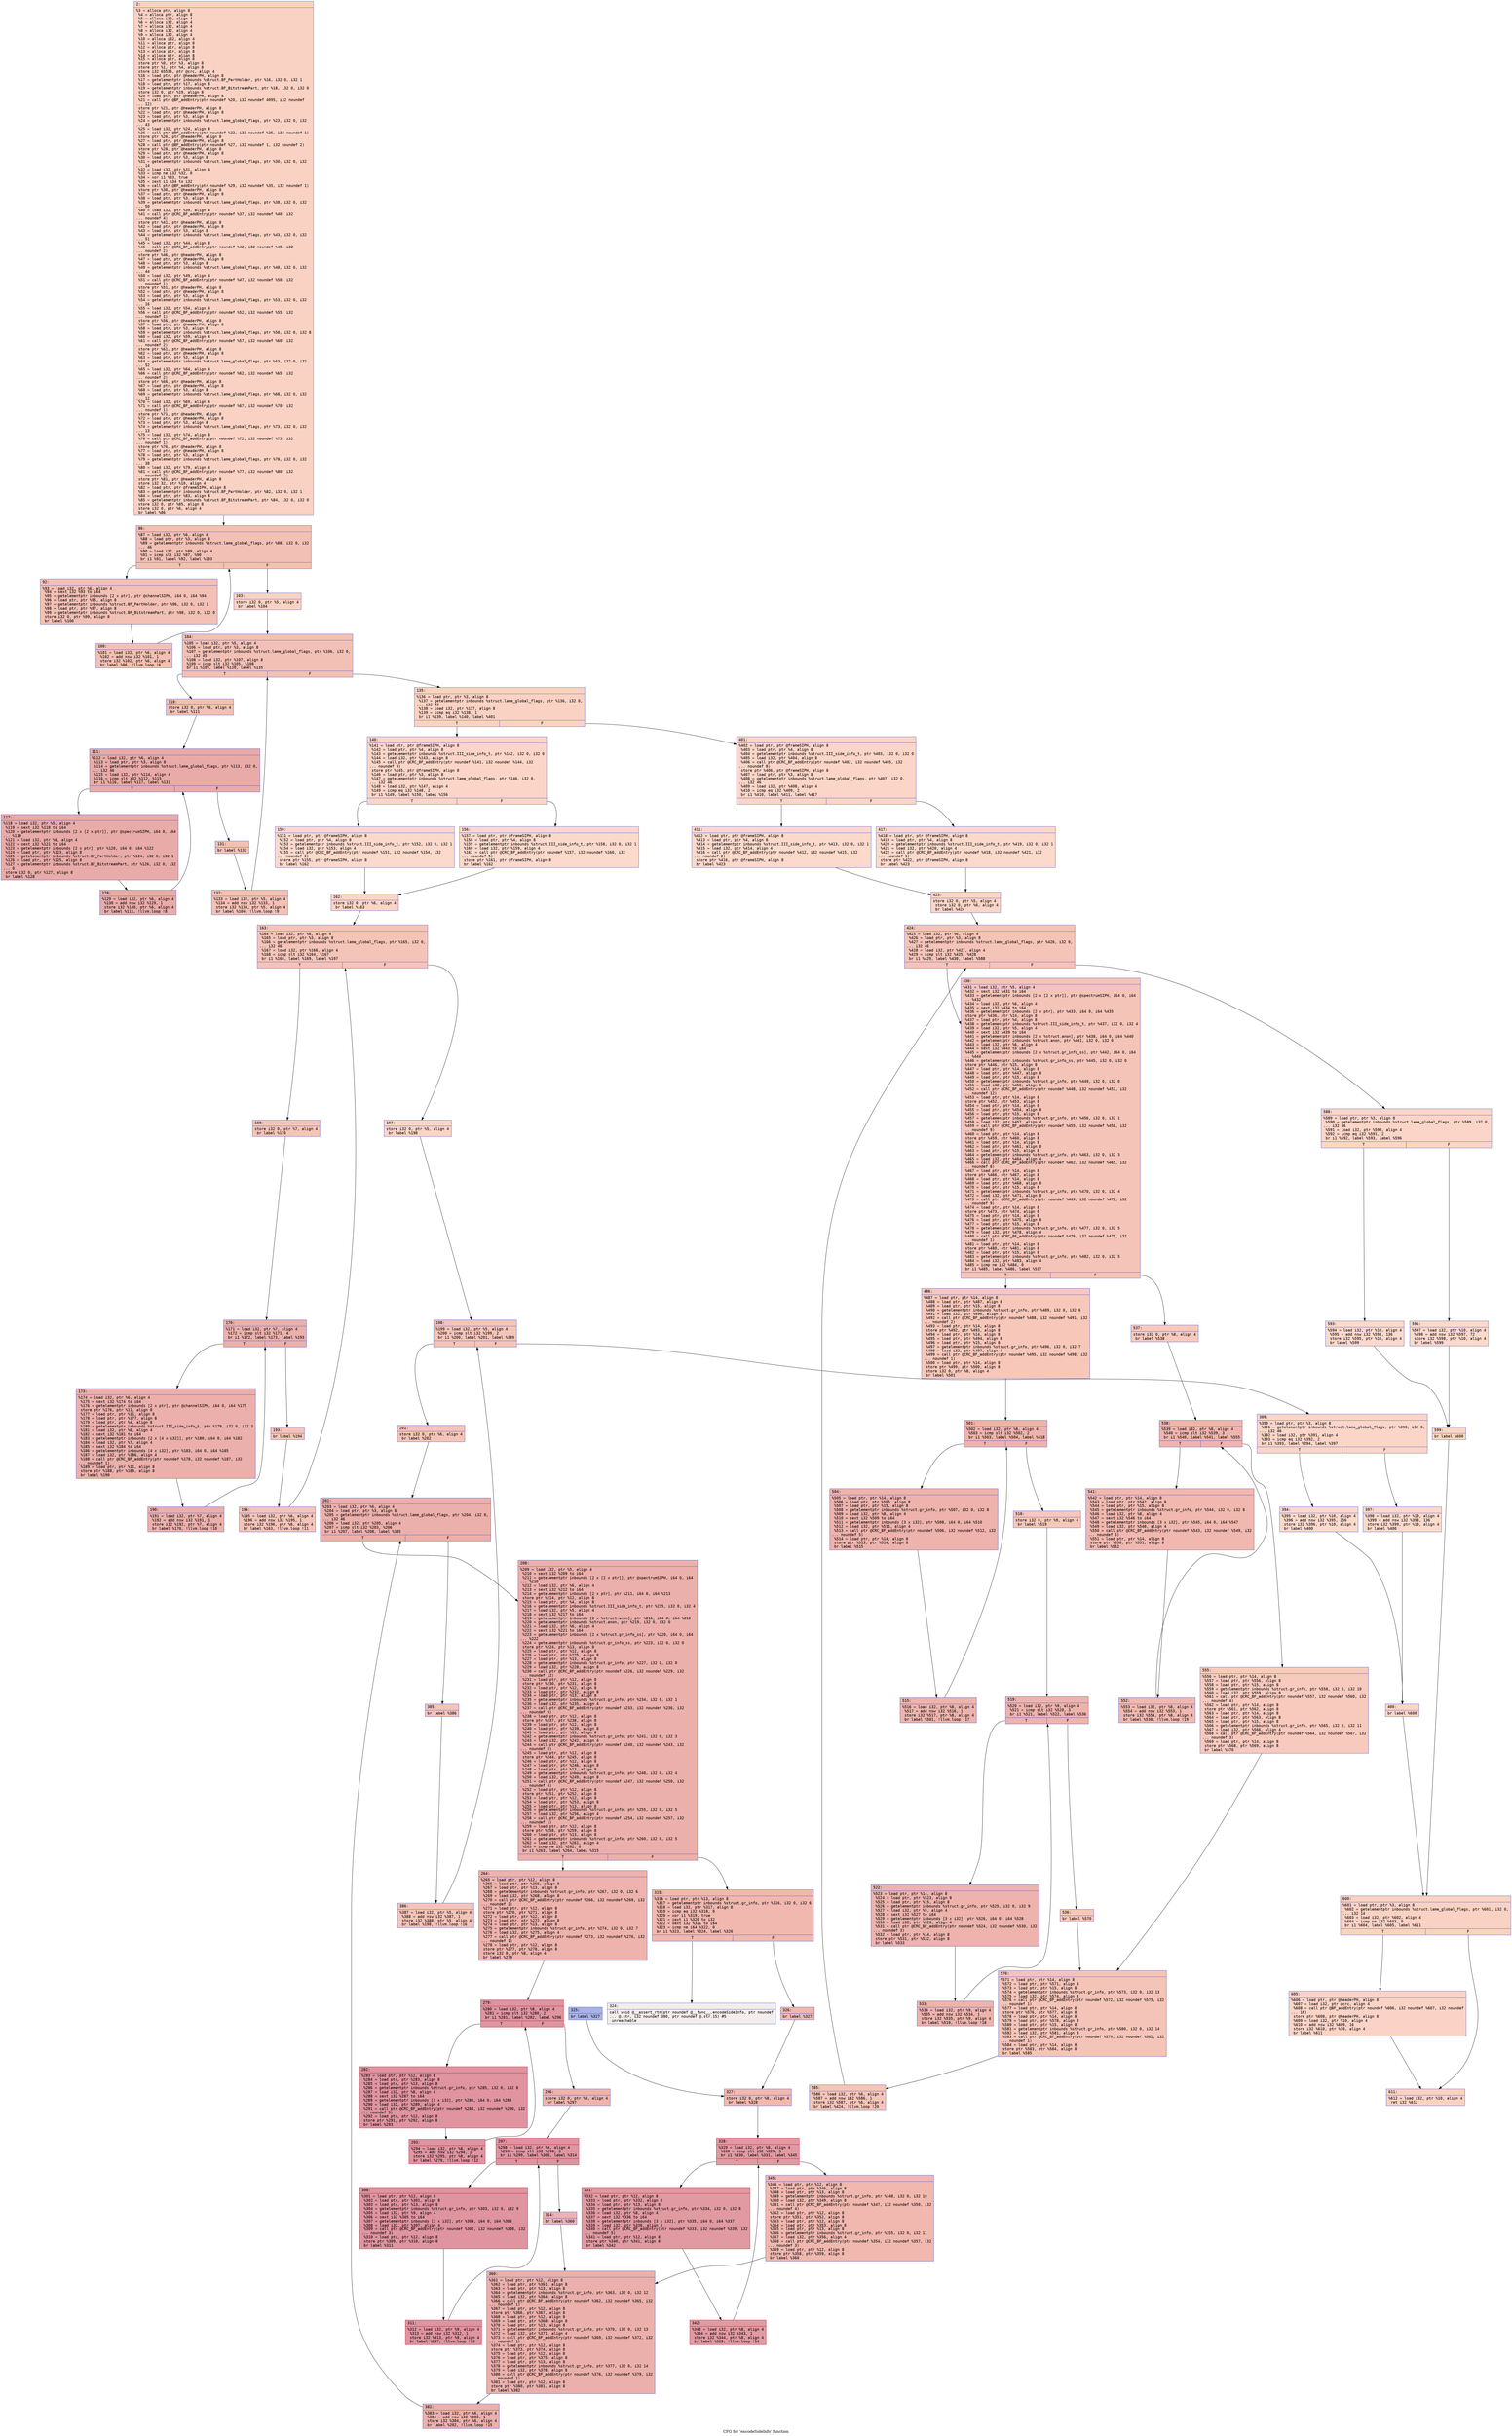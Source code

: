 digraph "CFG for 'encodeSideInfo' function" {
	label="CFG for 'encodeSideInfo' function";

	Node0x60000334ae90 [shape=record,color="#3d50c3ff", style=filled, fillcolor="#f4987a70" fontname="Courier",label="{2:\l|  %3 = alloca ptr, align 8\l  %4 = alloca ptr, align 8\l  %5 = alloca i32, align 4\l  %6 = alloca i32, align 4\l  %7 = alloca i32, align 4\l  %8 = alloca i32, align 4\l  %9 = alloca i32, align 4\l  %10 = alloca i32, align 4\l  %11 = alloca ptr, align 8\l  %12 = alloca ptr, align 8\l  %13 = alloca ptr, align 8\l  %14 = alloca ptr, align 8\l  %15 = alloca ptr, align 8\l  store ptr %0, ptr %3, align 8\l  store ptr %1, ptr %4, align 8\l  store i32 65535, ptr @crc, align 4\l  %16 = load ptr, ptr @headerPH, align 8\l  %17 = getelementptr inbounds %struct.BF_PartHolder, ptr %16, i32 0, i32 1\l  %18 = load ptr, ptr %17, align 8\l  %19 = getelementptr inbounds %struct.BF_BitstreamPart, ptr %18, i32 0, i32 0\l  store i32 0, ptr %19, align 8\l  %20 = load ptr, ptr @headerPH, align 8\l  %21 = call ptr @BF_addEntry(ptr noundef %20, i32 noundef 4095, i32 noundef\l... 12)\l  store ptr %21, ptr @headerPH, align 8\l  %22 = load ptr, ptr @headerPH, align 8\l  %23 = load ptr, ptr %3, align 8\l  %24 = getelementptr inbounds %struct.lame_global_flags, ptr %23, i32 0, i32\l... 43\l  %25 = load i32, ptr %24, align 8\l  %26 = call ptr @BF_addEntry(ptr noundef %22, i32 noundef %25, i32 noundef 1)\l  store ptr %26, ptr @headerPH, align 8\l  %27 = load ptr, ptr @headerPH, align 8\l  %28 = call ptr @BF_addEntry(ptr noundef %27, i32 noundef 1, i32 noundef 2)\l  store ptr %28, ptr @headerPH, align 8\l  %29 = load ptr, ptr @headerPH, align 8\l  %30 = load ptr, ptr %3, align 8\l  %31 = getelementptr inbounds %struct.lame_global_flags, ptr %30, i32 0, i32\l... 14\l  %32 = load i32, ptr %31, align 4\l  %33 = icmp ne i32 %32, 0\l  %34 = xor i1 %33, true\l  %35 = zext i1 %34 to i32\l  %36 = call ptr @BF_addEntry(ptr noundef %29, i32 noundef %35, i32 noundef 1)\l  store ptr %36, ptr @headerPH, align 8\l  %37 = load ptr, ptr @headerPH, align 8\l  %38 = load ptr, ptr %3, align 8\l  %39 = getelementptr inbounds %struct.lame_global_flags, ptr %38, i32 0, i32\l... 50\l  %40 = load i32, ptr %39, align 4\l  %41 = call ptr @CRC_BF_addEntry(ptr noundef %37, i32 noundef %40, i32\l... noundef 4)\l  store ptr %41, ptr @headerPH, align 8\l  %42 = load ptr, ptr @headerPH, align 8\l  %43 = load ptr, ptr %3, align 8\l  %44 = getelementptr inbounds %struct.lame_global_flags, ptr %43, i32 0, i32\l... 51\l  %45 = load i32, ptr %44, align 8\l  %46 = call ptr @CRC_BF_addEntry(ptr noundef %42, i32 noundef %45, i32\l... noundef 2)\l  store ptr %46, ptr @headerPH, align 8\l  %47 = load ptr, ptr @headerPH, align 8\l  %48 = load ptr, ptr %3, align 8\l  %49 = getelementptr inbounds %struct.lame_global_flags, ptr %48, i32 0, i32\l... 44\l  %50 = load i32, ptr %49, align 4\l  %51 = call ptr @CRC_BF_addEntry(ptr noundef %47, i32 noundef %50, i32\l... noundef 1)\l  store ptr %51, ptr @headerPH, align 8\l  %52 = load ptr, ptr @headerPH, align 8\l  %53 = load ptr, ptr %3, align 8\l  %54 = getelementptr inbounds %struct.lame_global_flags, ptr %53, i32 0, i32\l... 16\l  %55 = load i32, ptr %54, align 4\l  %56 = call ptr @CRC_BF_addEntry(ptr noundef %52, i32 noundef %55, i32\l... noundef 1)\l  store ptr %56, ptr @headerPH, align 8\l  %57 = load ptr, ptr @headerPH, align 8\l  %58 = load ptr, ptr %3, align 8\l  %59 = getelementptr inbounds %struct.lame_global_flags, ptr %58, i32 0, i32 8\l  %60 = load i32, ptr %59, align 4\l  %61 = call ptr @CRC_BF_addEntry(ptr noundef %57, i32 noundef %60, i32\l... noundef 2)\l  store ptr %61, ptr @headerPH, align 8\l  %62 = load ptr, ptr @headerPH, align 8\l  %63 = load ptr, ptr %3, align 8\l  %64 = getelementptr inbounds %struct.lame_global_flags, ptr %63, i32 0, i32\l... 52\l  %65 = load i32, ptr %64, align 4\l  %66 = call ptr @CRC_BF_addEntry(ptr noundef %62, i32 noundef %65, i32\l... noundef 2)\l  store ptr %66, ptr @headerPH, align 8\l  %67 = load ptr, ptr @headerPH, align 8\l  %68 = load ptr, ptr %3, align 8\l  %69 = getelementptr inbounds %struct.lame_global_flags, ptr %68, i32 0, i32\l... 12\l  %70 = load i32, ptr %69, align 4\l  %71 = call ptr @CRC_BF_addEntry(ptr noundef %67, i32 noundef %70, i32\l... noundef 1)\l  store ptr %71, ptr @headerPH, align 8\l  %72 = load ptr, ptr @headerPH, align 8\l  %73 = load ptr, ptr %3, align 8\l  %74 = getelementptr inbounds %struct.lame_global_flags, ptr %73, i32 0, i32\l... 13\l  %75 = load i32, ptr %74, align 8\l  %76 = call ptr @CRC_BF_addEntry(ptr noundef %72, i32 noundef %75, i32\l... noundef 1)\l  store ptr %76, ptr @headerPH, align 8\l  %77 = load ptr, ptr @headerPH, align 8\l  %78 = load ptr, ptr %3, align 8\l  %79 = getelementptr inbounds %struct.lame_global_flags, ptr %78, i32 0, i32\l... 38\l  %80 = load i32, ptr %79, align 4\l  %81 = call ptr @CRC_BF_addEntry(ptr noundef %77, i32 noundef %80, i32\l... noundef 2)\l  store ptr %81, ptr @headerPH, align 8\l  store i32 32, ptr %10, align 4\l  %82 = load ptr, ptr @frameSIPH, align 8\l  %83 = getelementptr inbounds %struct.BF_PartHolder, ptr %82, i32 0, i32 1\l  %84 = load ptr, ptr %83, align 8\l  %85 = getelementptr inbounds %struct.BF_BitstreamPart, ptr %84, i32 0, i32 0\l  store i32 0, ptr %85, align 8\l  store i32 0, ptr %6, align 4\l  br label %86\l}"];
	Node0x60000334ae90 -> Node0x60000334aee0[tooltip="2 -> 86\nProbability 100.00%" ];
	Node0x60000334aee0 [shape=record,color="#3d50c3ff", style=filled, fillcolor="#e5705870" fontname="Courier",label="{86:\l|  %87 = load i32, ptr %6, align 4\l  %88 = load ptr, ptr %3, align 8\l  %89 = getelementptr inbounds %struct.lame_global_flags, ptr %88, i32 0, i32\l... 46\l  %90 = load i32, ptr %89, align 4\l  %91 = icmp slt i32 %87, %90\l  br i1 %91, label %92, label %103\l|{<s0>T|<s1>F}}"];
	Node0x60000334aee0:s0 -> Node0x60000334af30[tooltip="86 -> 92\nProbability 96.88%" ];
	Node0x60000334aee0:s1 -> Node0x60000334afd0[tooltip="86 -> 103\nProbability 3.12%" ];
	Node0x60000334af30 [shape=record,color="#3d50c3ff", style=filled, fillcolor="#e5705870" fontname="Courier",label="{92:\l|  %93 = load i32, ptr %6, align 4\l  %94 = sext i32 %93 to i64\l  %95 = getelementptr inbounds [2 x ptr], ptr @channelSIPH, i64 0, i64 %94\l  %96 = load ptr, ptr %95, align 8\l  %97 = getelementptr inbounds %struct.BF_PartHolder, ptr %96, i32 0, i32 1\l  %98 = load ptr, ptr %97, align 8\l  %99 = getelementptr inbounds %struct.BF_BitstreamPart, ptr %98, i32 0, i32 0\l  store i32 0, ptr %99, align 8\l  br label %100\l}"];
	Node0x60000334af30 -> Node0x60000334af80[tooltip="92 -> 100\nProbability 100.00%" ];
	Node0x60000334af80 [shape=record,color="#3d50c3ff", style=filled, fillcolor="#e5705870" fontname="Courier",label="{100:\l|  %101 = load i32, ptr %6, align 4\l  %102 = add nsw i32 %101, 1\l  store i32 %102, ptr %6, align 4\l  br label %86, !llvm.loop !6\l}"];
	Node0x60000334af80 -> Node0x60000334aee0[tooltip="100 -> 86\nProbability 100.00%" ];
	Node0x60000334afd0 [shape=record,color="#3d50c3ff", style=filled, fillcolor="#f4987a70" fontname="Courier",label="{103:\l|  store i32 0, ptr %5, align 4\l  br label %104\l}"];
	Node0x60000334afd0 -> Node0x60000334b020[tooltip="103 -> 104\nProbability 100.00%" ];
	Node0x60000334b020 [shape=record,color="#3d50c3ff", style=filled, fillcolor="#e5705870" fontname="Courier",label="{104:\l|  %105 = load i32, ptr %5, align 4\l  %106 = load ptr, ptr %3, align 8\l  %107 = getelementptr inbounds %struct.lame_global_flags, ptr %106, i32 0,\l... i32 45\l  %108 = load i32, ptr %107, align 8\l  %109 = icmp slt i32 %105, %108\l  br i1 %109, label %110, label %135\l|{<s0>T|<s1>F}}"];
	Node0x60000334b020:s0 -> Node0x60000334b070[tooltip="104 -> 110\nProbability 96.88%" ];
	Node0x60000334b020:s1 -> Node0x60000334b250[tooltip="104 -> 135\nProbability 3.12%" ];
	Node0x60000334b070 [shape=record,color="#3d50c3ff", style=filled, fillcolor="#e5705870" fontname="Courier",label="{110:\l|  store i32 0, ptr %6, align 4\l  br label %111\l}"];
	Node0x60000334b070 -> Node0x60000334b0c0[tooltip="110 -> 111\nProbability 100.00%" ];
	Node0x60000334b0c0 [shape=record,color="#3d50c3ff", style=filled, fillcolor="#cc403a70" fontname="Courier",label="{111:\l|  %112 = load i32, ptr %6, align 4\l  %113 = load ptr, ptr %3, align 8\l  %114 = getelementptr inbounds %struct.lame_global_flags, ptr %113, i32 0,\l... i32 46\l  %115 = load i32, ptr %114, align 4\l  %116 = icmp slt i32 %112, %115\l  br i1 %116, label %117, label %131\l|{<s0>T|<s1>F}}"];
	Node0x60000334b0c0:s0 -> Node0x60000334b110[tooltip="111 -> 117\nProbability 96.88%" ];
	Node0x60000334b0c0:s1 -> Node0x60000334b1b0[tooltip="111 -> 131\nProbability 3.12%" ];
	Node0x60000334b110 [shape=record,color="#3d50c3ff", style=filled, fillcolor="#cc403a70" fontname="Courier",label="{117:\l|  %118 = load i32, ptr %5, align 4\l  %119 = sext i32 %118 to i64\l  %120 = getelementptr inbounds [2 x [2 x ptr]], ptr @spectrumSIPH, i64 0, i64\l... %119\l  %121 = load i32, ptr %6, align 4\l  %122 = sext i32 %121 to i64\l  %123 = getelementptr inbounds [2 x ptr], ptr %120, i64 0, i64 %122\l  %124 = load ptr, ptr %123, align 8\l  %125 = getelementptr inbounds %struct.BF_PartHolder, ptr %124, i32 0, i32 1\l  %126 = load ptr, ptr %125, align 8\l  %127 = getelementptr inbounds %struct.BF_BitstreamPart, ptr %126, i32 0, i32\l... 0\l  store i32 0, ptr %127, align 8\l  br label %128\l}"];
	Node0x60000334b110 -> Node0x60000334b160[tooltip="117 -> 128\nProbability 100.00%" ];
	Node0x60000334b160 [shape=record,color="#3d50c3ff", style=filled, fillcolor="#cc403a70" fontname="Courier",label="{128:\l|  %129 = load i32, ptr %6, align 4\l  %130 = add nsw i32 %129, 1\l  store i32 %130, ptr %6, align 4\l  br label %111, !llvm.loop !8\l}"];
	Node0x60000334b160 -> Node0x60000334b0c0[tooltip="128 -> 111\nProbability 100.00%" ];
	Node0x60000334b1b0 [shape=record,color="#3d50c3ff", style=filled, fillcolor="#e5705870" fontname="Courier",label="{131:\l|  br label %132\l}"];
	Node0x60000334b1b0 -> Node0x60000334b200[tooltip="131 -> 132\nProbability 100.00%" ];
	Node0x60000334b200 [shape=record,color="#3d50c3ff", style=filled, fillcolor="#e5705870" fontname="Courier",label="{132:\l|  %133 = load i32, ptr %5, align 4\l  %134 = add nsw i32 %133, 1\l  store i32 %134, ptr %5, align 4\l  br label %104, !llvm.loop !9\l}"];
	Node0x60000334b200 -> Node0x60000334b020[tooltip="132 -> 104\nProbability 100.00%" ];
	Node0x60000334b250 [shape=record,color="#3d50c3ff", style=filled, fillcolor="#f4987a70" fontname="Courier",label="{135:\l|  %136 = load ptr, ptr %3, align 8\l  %137 = getelementptr inbounds %struct.lame_global_flags, ptr %136, i32 0,\l... i32 43\l  %138 = load i32, ptr %137, align 8\l  %139 = icmp eq i32 %138, 1\l  br i1 %139, label %140, label %401\l|{<s0>T|<s1>F}}"];
	Node0x60000334b250:s0 -> Node0x60000334b2a0[tooltip="135 -> 140\nProbability 50.00%" ];
	Node0x60000334b250:s1 -> Node0x60000334c000[tooltip="135 -> 401\nProbability 50.00%" ];
	Node0x60000334b2a0 [shape=record,color="#3d50c3ff", style=filled, fillcolor="#f5a08170" fontname="Courier",label="{140:\l|  %141 = load ptr, ptr @frameSIPH, align 8\l  %142 = load ptr, ptr %4, align 8\l  %143 = getelementptr inbounds %struct.III_side_info_t, ptr %142, i32 0, i32 0\l  %144 = load i32, ptr %143, align 8\l  %145 = call ptr @CRC_BF_addEntry(ptr noundef %141, i32 noundef %144, i32\l... noundef 9)\l  store ptr %145, ptr @frameSIPH, align 8\l  %146 = load ptr, ptr %3, align 8\l  %147 = getelementptr inbounds %struct.lame_global_flags, ptr %146, i32 0,\l... i32 46\l  %148 = load i32, ptr %147, align 4\l  %149 = icmp eq i32 %148, 2\l  br i1 %149, label %150, label %156\l|{<s0>T|<s1>F}}"];
	Node0x60000334b2a0:s0 -> Node0x60000334b2f0[tooltip="140 -> 150\nProbability 50.00%" ];
	Node0x60000334b2a0:s1 -> Node0x60000334b340[tooltip="140 -> 156\nProbability 50.00%" ];
	Node0x60000334b2f0 [shape=record,color="#3d50c3ff", style=filled, fillcolor="#f7a88970" fontname="Courier",label="{150:\l|  %151 = load ptr, ptr @frameSIPH, align 8\l  %152 = load ptr, ptr %4, align 8\l  %153 = getelementptr inbounds %struct.III_side_info_t, ptr %152, i32 0, i32 1\l  %154 = load i32, ptr %153, align 4\l  %155 = call ptr @CRC_BF_addEntry(ptr noundef %151, i32 noundef %154, i32\l... noundef 3)\l  store ptr %155, ptr @frameSIPH, align 8\l  br label %162\l}"];
	Node0x60000334b2f0 -> Node0x60000334b390[tooltip="150 -> 162\nProbability 100.00%" ];
	Node0x60000334b340 [shape=record,color="#3d50c3ff", style=filled, fillcolor="#f7a88970" fontname="Courier",label="{156:\l|  %157 = load ptr, ptr @frameSIPH, align 8\l  %158 = load ptr, ptr %4, align 8\l  %159 = getelementptr inbounds %struct.III_side_info_t, ptr %158, i32 0, i32 1\l  %160 = load i32, ptr %159, align 4\l  %161 = call ptr @CRC_BF_addEntry(ptr noundef %157, i32 noundef %160, i32\l... noundef 5)\l  store ptr %161, ptr @frameSIPH, align 8\l  br label %162\l}"];
	Node0x60000334b340 -> Node0x60000334b390[tooltip="156 -> 162\nProbability 100.00%" ];
	Node0x60000334b390 [shape=record,color="#3d50c3ff", style=filled, fillcolor="#f5a08170" fontname="Courier",label="{162:\l|  store i32 0, ptr %6, align 4\l  br label %163\l}"];
	Node0x60000334b390 -> Node0x60000334b3e0[tooltip="162 -> 163\nProbability 100.00%" ];
	Node0x60000334b3e0 [shape=record,color="#3d50c3ff", style=filled, fillcolor="#e97a5f70" fontname="Courier",label="{163:\l|  %164 = load i32, ptr %6, align 4\l  %165 = load ptr, ptr %3, align 8\l  %166 = getelementptr inbounds %struct.lame_global_flags, ptr %165, i32 0,\l... i32 46\l  %167 = load i32, ptr %166, align 4\l  %168 = icmp slt i32 %164, %167\l  br i1 %168, label %169, label %197\l|{<s0>T|<s1>F}}"];
	Node0x60000334b3e0:s0 -> Node0x60000334b430[tooltip="163 -> 169\nProbability 96.88%" ];
	Node0x60000334b3e0:s1 -> Node0x60000334b610[tooltip="163 -> 197\nProbability 3.12%" ];
	Node0x60000334b430 [shape=record,color="#3d50c3ff", style=filled, fillcolor="#e97a5f70" fontname="Courier",label="{169:\l|  store i32 0, ptr %7, align 4\l  br label %170\l}"];
	Node0x60000334b430 -> Node0x60000334b480[tooltip="169 -> 170\nProbability 100.00%" ];
	Node0x60000334b480 [shape=record,color="#3d50c3ff", style=filled, fillcolor="#d24b4070" fontname="Courier",label="{170:\l|  %171 = load i32, ptr %7, align 4\l  %172 = icmp slt i32 %171, 4\l  br i1 %172, label %173, label %193\l|{<s0>T|<s1>F}}"];
	Node0x60000334b480:s0 -> Node0x60000334b4d0[tooltip="170 -> 173\nProbability 96.88%" ];
	Node0x60000334b480:s1 -> Node0x60000334b570[tooltip="170 -> 193\nProbability 3.12%" ];
	Node0x60000334b4d0 [shape=record,color="#3d50c3ff", style=filled, fillcolor="#d24b4070" fontname="Courier",label="{173:\l|  %174 = load i32, ptr %6, align 4\l  %175 = sext i32 %174 to i64\l  %176 = getelementptr inbounds [2 x ptr], ptr @channelSIPH, i64 0, i64 %175\l  store ptr %176, ptr %11, align 8\l  %177 = load ptr, ptr %11, align 8\l  %178 = load ptr, ptr %177, align 8\l  %179 = load ptr, ptr %4, align 8\l  %180 = getelementptr inbounds %struct.III_side_info_t, ptr %179, i32 0, i32 3\l  %181 = load i32, ptr %6, align 4\l  %182 = sext i32 %181 to i64\l  %183 = getelementptr inbounds [2 x [4 x i32]], ptr %180, i64 0, i64 %182\l  %184 = load i32, ptr %7, align 4\l  %185 = sext i32 %184 to i64\l  %186 = getelementptr inbounds [4 x i32], ptr %183, i64 0, i64 %185\l  %187 = load i32, ptr %186, align 4\l  %188 = call ptr @CRC_BF_addEntry(ptr noundef %178, i32 noundef %187, i32\l... noundef 1)\l  %189 = load ptr, ptr %11, align 8\l  store ptr %188, ptr %189, align 8\l  br label %190\l}"];
	Node0x60000334b4d0 -> Node0x60000334b520[tooltip="173 -> 190\nProbability 100.00%" ];
	Node0x60000334b520 [shape=record,color="#3d50c3ff", style=filled, fillcolor="#d24b4070" fontname="Courier",label="{190:\l|  %191 = load i32, ptr %7, align 4\l  %192 = add nsw i32 %191, 1\l  store i32 %192, ptr %7, align 4\l  br label %170, !llvm.loop !10\l}"];
	Node0x60000334b520 -> Node0x60000334b480[tooltip="190 -> 170\nProbability 100.00%" ];
	Node0x60000334b570 [shape=record,color="#3d50c3ff", style=filled, fillcolor="#e97a5f70" fontname="Courier",label="{193:\l|  br label %194\l}"];
	Node0x60000334b570 -> Node0x60000334b5c0[tooltip="193 -> 194\nProbability 100.00%" ];
	Node0x60000334b5c0 [shape=record,color="#3d50c3ff", style=filled, fillcolor="#e97a5f70" fontname="Courier",label="{194:\l|  %195 = load i32, ptr %6, align 4\l  %196 = add nsw i32 %195, 1\l  store i32 %196, ptr %6, align 4\l  br label %163, !llvm.loop !11\l}"];
	Node0x60000334b5c0 -> Node0x60000334b3e0[tooltip="194 -> 163\nProbability 100.00%" ];
	Node0x60000334b610 [shape=record,color="#3d50c3ff", style=filled, fillcolor="#f5a08170" fontname="Courier",label="{197:\l|  store i32 0, ptr %5, align 4\l  br label %198\l}"];
	Node0x60000334b610 -> Node0x60000334b660[tooltip="197 -> 198\nProbability 100.00%" ];
	Node0x60000334b660 [shape=record,color="#3d50c3ff", style=filled, fillcolor="#e97a5f70" fontname="Courier",label="{198:\l|  %199 = load i32, ptr %5, align 4\l  %200 = icmp slt i32 %199, 2\l  br i1 %200, label %201, label %389\l|{<s0>T|<s1>F}}"];
	Node0x60000334b660:s0 -> Node0x60000334b6b0[tooltip="198 -> 201\nProbability 96.88%" ];
	Node0x60000334b660:s1 -> Node0x60000334be80[tooltip="198 -> 389\nProbability 3.12%" ];
	Node0x60000334b6b0 [shape=record,color="#3d50c3ff", style=filled, fillcolor="#e97a5f70" fontname="Courier",label="{201:\l|  store i32 0, ptr %6, align 4\l  br label %202\l}"];
	Node0x60000334b6b0 -> Node0x60000334b700[tooltip="201 -> 202\nProbability 100.00%" ];
	Node0x60000334b700 [shape=record,color="#3d50c3ff", style=filled, fillcolor="#d24b4070" fontname="Courier",label="{202:\l|  %203 = load i32, ptr %6, align 4\l  %204 = load ptr, ptr %3, align 8\l  %205 = getelementptr inbounds %struct.lame_global_flags, ptr %204, i32 0,\l... i32 46\l  %206 = load i32, ptr %205, align 4\l  %207 = icmp slt i32 %203, %206\l  br i1 %207, label %208, label %385\l|{<s0>T|<s1>F}}"];
	Node0x60000334b700:s0 -> Node0x60000334b750[tooltip="202 -> 208\nProbability 96.88%" ];
	Node0x60000334b700:s1 -> Node0x60000334bde0[tooltip="202 -> 385\nProbability 3.12%" ];
	Node0x60000334b750 [shape=record,color="#3d50c3ff", style=filled, fillcolor="#d24b4070" fontname="Courier",label="{208:\l|  %209 = load i32, ptr %5, align 4\l  %210 = sext i32 %209 to i64\l  %211 = getelementptr inbounds [2 x [2 x ptr]], ptr @spectrumSIPH, i64 0, i64\l... %210\l  %212 = load i32, ptr %6, align 4\l  %213 = sext i32 %212 to i64\l  %214 = getelementptr inbounds [2 x ptr], ptr %211, i64 0, i64 %213\l  store ptr %214, ptr %12, align 8\l  %215 = load ptr, ptr %4, align 8\l  %216 = getelementptr inbounds %struct.III_side_info_t, ptr %215, i32 0, i32 4\l  %217 = load i32, ptr %5, align 4\l  %218 = sext i32 %217 to i64\l  %219 = getelementptr inbounds [2 x %struct.anon], ptr %216, i64 0, i64 %218\l  %220 = getelementptr inbounds %struct.anon, ptr %219, i32 0, i32 0\l  %221 = load i32, ptr %6, align 4\l  %222 = sext i32 %221 to i64\l  %223 = getelementptr inbounds [2 x %struct.gr_info_ss], ptr %220, i64 0, i64\l... %222\l  %224 = getelementptr inbounds %struct.gr_info_ss, ptr %223, i32 0, i32 0\l  store ptr %224, ptr %13, align 8\l  %225 = load ptr, ptr %12, align 8\l  %226 = load ptr, ptr %225, align 8\l  %227 = load ptr, ptr %13, align 8\l  %228 = getelementptr inbounds %struct.gr_info, ptr %227, i32 0, i32 0\l  %229 = load i32, ptr %228, align 8\l  %230 = call ptr @CRC_BF_addEntry(ptr noundef %226, i32 noundef %229, i32\l... noundef 12)\l  %231 = load ptr, ptr %12, align 8\l  store ptr %230, ptr %231, align 8\l  %232 = load ptr, ptr %12, align 8\l  %233 = load ptr, ptr %232, align 8\l  %234 = load ptr, ptr %13, align 8\l  %235 = getelementptr inbounds %struct.gr_info, ptr %234, i32 0, i32 1\l  %236 = load i32, ptr %235, align 4\l  %237 = call ptr @CRC_BF_addEntry(ptr noundef %233, i32 noundef %236, i32\l... noundef 9)\l  %238 = load ptr, ptr %12, align 8\l  store ptr %237, ptr %238, align 8\l  %239 = load ptr, ptr %12, align 8\l  %240 = load ptr, ptr %239, align 8\l  %241 = load ptr, ptr %13, align 8\l  %242 = getelementptr inbounds %struct.gr_info, ptr %241, i32 0, i32 3\l  %243 = load i32, ptr %242, align 4\l  %244 = call ptr @CRC_BF_addEntry(ptr noundef %240, i32 noundef %243, i32\l... noundef 8)\l  %245 = load ptr, ptr %12, align 8\l  store ptr %244, ptr %245, align 8\l  %246 = load ptr, ptr %12, align 8\l  %247 = load ptr, ptr %246, align 8\l  %248 = load ptr, ptr %13, align 8\l  %249 = getelementptr inbounds %struct.gr_info, ptr %248, i32 0, i32 4\l  %250 = load i32, ptr %249, align 8\l  %251 = call ptr @CRC_BF_addEntry(ptr noundef %247, i32 noundef %250, i32\l... noundef 4)\l  %252 = load ptr, ptr %12, align 8\l  store ptr %251, ptr %252, align 8\l  %253 = load ptr, ptr %12, align 8\l  %254 = load ptr, ptr %253, align 8\l  %255 = load ptr, ptr %13, align 8\l  %256 = getelementptr inbounds %struct.gr_info, ptr %255, i32 0, i32 5\l  %257 = load i32, ptr %256, align 4\l  %258 = call ptr @CRC_BF_addEntry(ptr noundef %254, i32 noundef %257, i32\l... noundef 1)\l  %259 = load ptr, ptr %12, align 8\l  store ptr %258, ptr %259, align 8\l  %260 = load ptr, ptr %13, align 8\l  %261 = getelementptr inbounds %struct.gr_info, ptr %260, i32 0, i32 5\l  %262 = load i32, ptr %261, align 4\l  %263 = icmp ne i32 %262, 0\l  br i1 %263, label %264, label %315\l|{<s0>T|<s1>F}}"];
	Node0x60000334b750:s0 -> Node0x60000334b7a0[tooltip="208 -> 264\nProbability 62.50%" ];
	Node0x60000334b750:s1 -> Node0x60000334ba70[tooltip="208 -> 315\nProbability 37.50%" ];
	Node0x60000334b7a0 [shape=record,color="#3d50c3ff", style=filled, fillcolor="#d6524470" fontname="Courier",label="{264:\l|  %265 = load ptr, ptr %12, align 8\l  %266 = load ptr, ptr %265, align 8\l  %267 = load ptr, ptr %13, align 8\l  %268 = getelementptr inbounds %struct.gr_info, ptr %267, i32 0, i32 6\l  %269 = load i32, ptr %268, align 8\l  %270 = call ptr @CRC_BF_addEntry(ptr noundef %266, i32 noundef %269, i32\l... noundef 2)\l  %271 = load ptr, ptr %12, align 8\l  store ptr %270, ptr %271, align 8\l  %272 = load ptr, ptr %12, align 8\l  %273 = load ptr, ptr %272, align 8\l  %274 = load ptr, ptr %13, align 8\l  %275 = getelementptr inbounds %struct.gr_info, ptr %274, i32 0, i32 7\l  %276 = load i32, ptr %275, align 4\l  %277 = call ptr @CRC_BF_addEntry(ptr noundef %273, i32 noundef %276, i32\l... noundef 1)\l  %278 = load ptr, ptr %12, align 8\l  store ptr %277, ptr %278, align 8\l  store i32 0, ptr %8, align 4\l  br label %279\l}"];
	Node0x60000334b7a0 -> Node0x60000334b7f0[tooltip="264 -> 279\nProbability 100.00%" ];
	Node0x60000334b7f0 [shape=record,color="#b70d28ff", style=filled, fillcolor="#b70d2870" fontname="Courier",label="{279:\l|  %280 = load i32, ptr %8, align 4\l  %281 = icmp slt i32 %280, 2\l  br i1 %281, label %282, label %296\l|{<s0>T|<s1>F}}"];
	Node0x60000334b7f0:s0 -> Node0x60000334b840[tooltip="279 -> 282\nProbability 96.88%" ];
	Node0x60000334b7f0:s1 -> Node0x60000334b8e0[tooltip="279 -> 296\nProbability 3.12%" ];
	Node0x60000334b840 [shape=record,color="#b70d28ff", style=filled, fillcolor="#b70d2870" fontname="Courier",label="{282:\l|  %283 = load ptr, ptr %12, align 8\l  %284 = load ptr, ptr %283, align 8\l  %285 = load ptr, ptr %13, align 8\l  %286 = getelementptr inbounds %struct.gr_info, ptr %285, i32 0, i32 8\l  %287 = load i32, ptr %8, align 4\l  %288 = sext i32 %287 to i64\l  %289 = getelementptr inbounds [3 x i32], ptr %286, i64 0, i64 %288\l  %290 = load i32, ptr %289, align 4\l  %291 = call ptr @CRC_BF_addEntry(ptr noundef %284, i32 noundef %290, i32\l... noundef 5)\l  %292 = load ptr, ptr %12, align 8\l  store ptr %291, ptr %292, align 8\l  br label %293\l}"];
	Node0x60000334b840 -> Node0x60000334b890[tooltip="282 -> 293\nProbability 100.00%" ];
	Node0x60000334b890 [shape=record,color="#b70d28ff", style=filled, fillcolor="#b70d2870" fontname="Courier",label="{293:\l|  %294 = load i32, ptr %8, align 4\l  %295 = add nsw i32 %294, 1\l  store i32 %295, ptr %8, align 4\l  br label %279, !llvm.loop !12\l}"];
	Node0x60000334b890 -> Node0x60000334b7f0[tooltip="293 -> 279\nProbability 100.00%" ];
	Node0x60000334b8e0 [shape=record,color="#3d50c3ff", style=filled, fillcolor="#d6524470" fontname="Courier",label="{296:\l|  store i32 0, ptr %9, align 4\l  br label %297\l}"];
	Node0x60000334b8e0 -> Node0x60000334b930[tooltip="296 -> 297\nProbability 100.00%" ];
	Node0x60000334b930 [shape=record,color="#b70d28ff", style=filled, fillcolor="#b70d2870" fontname="Courier",label="{297:\l|  %298 = load i32, ptr %9, align 4\l  %299 = icmp slt i32 %298, 3\l  br i1 %299, label %300, label %314\l|{<s0>T|<s1>F}}"];
	Node0x60000334b930:s0 -> Node0x60000334b980[tooltip="297 -> 300\nProbability 96.88%" ];
	Node0x60000334b930:s1 -> Node0x60000334ba20[tooltip="297 -> 314\nProbability 3.12%" ];
	Node0x60000334b980 [shape=record,color="#b70d28ff", style=filled, fillcolor="#b70d2870" fontname="Courier",label="{300:\l|  %301 = load ptr, ptr %12, align 8\l  %302 = load ptr, ptr %301, align 8\l  %303 = load ptr, ptr %13, align 8\l  %304 = getelementptr inbounds %struct.gr_info, ptr %303, i32 0, i32 9\l  %305 = load i32, ptr %9, align 4\l  %306 = sext i32 %305 to i64\l  %307 = getelementptr inbounds [3 x i32], ptr %304, i64 0, i64 %306\l  %308 = load i32, ptr %307, align 4\l  %309 = call ptr @CRC_BF_addEntry(ptr noundef %302, i32 noundef %308, i32\l... noundef 3)\l  %310 = load ptr, ptr %12, align 8\l  store ptr %309, ptr %310, align 8\l  br label %311\l}"];
	Node0x60000334b980 -> Node0x60000334b9d0[tooltip="300 -> 311\nProbability 100.00%" ];
	Node0x60000334b9d0 [shape=record,color="#b70d28ff", style=filled, fillcolor="#b70d2870" fontname="Courier",label="{311:\l|  %312 = load i32, ptr %9, align 4\l  %313 = add nsw i32 %312, 1\l  store i32 %313, ptr %9, align 4\l  br label %297, !llvm.loop !13\l}"];
	Node0x60000334b9d0 -> Node0x60000334b930[tooltip="311 -> 297\nProbability 100.00%" ];
	Node0x60000334ba20 [shape=record,color="#3d50c3ff", style=filled, fillcolor="#d6524470" fontname="Courier",label="{314:\l|  br label %360\l}"];
	Node0x60000334ba20 -> Node0x60000334bd40[tooltip="314 -> 360\nProbability 100.00%" ];
	Node0x60000334ba70 [shape=record,color="#3d50c3ff", style=filled, fillcolor="#dc5d4a70" fontname="Courier",label="{315:\l|  %316 = load ptr, ptr %13, align 8\l  %317 = getelementptr inbounds %struct.gr_info, ptr %316, i32 0, i32 6\l  %318 = load i32, ptr %317, align 8\l  %319 = icmp eq i32 %318, 0\l  %320 = xor i1 %319, true\l  %321 = zext i1 %320 to i32\l  %322 = sext i32 %321 to i64\l  %323 = icmp ne i64 %322, 0\l  br i1 %323, label %324, label %326\l|{<s0>T|<s1>F}}"];
	Node0x60000334ba70:s0 -> Node0x60000334bac0[tooltip="315 -> 324\nProbability 0.00%" ];
	Node0x60000334ba70:s1 -> Node0x60000334bb60[tooltip="315 -> 326\nProbability 100.00%" ];
	Node0x60000334bac0 [shape=record,color="#3d50c3ff", style=filled, fillcolor="#e3d9d370" fontname="Courier",label="{324:\l|  call void @__assert_rtn(ptr noundef @__func__.encodeSideInfo, ptr noundef\l... @.str, i32 noundef 380, ptr noundef @.str.15) #5\l  unreachable\l}"];
	Node0x60000334bb10 [shape=record,color="#3d50c3ff", style=filled, fillcolor="#3d50c370" fontname="Courier",label="{325:\l|  br label %327\l}"];
	Node0x60000334bb10 -> Node0x60000334bbb0[tooltip="325 -> 327\nProbability 100.00%" ];
	Node0x60000334bb60 [shape=record,color="#3d50c3ff", style=filled, fillcolor="#dc5d4a70" fontname="Courier",label="{326:\l|  br label %327\l}"];
	Node0x60000334bb60 -> Node0x60000334bbb0[tooltip="326 -> 327\nProbability 100.00%" ];
	Node0x60000334bbb0 [shape=record,color="#3d50c3ff", style=filled, fillcolor="#dc5d4a70" fontname="Courier",label="{327:\l|  store i32 0, ptr %8, align 4\l  br label %328\l}"];
	Node0x60000334bbb0 -> Node0x60000334bc00[tooltip="327 -> 328\nProbability 100.00%" ];
	Node0x60000334bc00 [shape=record,color="#b70d28ff", style=filled, fillcolor="#bb1b2c70" fontname="Courier",label="{328:\l|  %329 = load i32, ptr %8, align 4\l  %330 = icmp slt i32 %329, 3\l  br i1 %330, label %331, label %345\l|{<s0>T|<s1>F}}"];
	Node0x60000334bc00:s0 -> Node0x60000334bc50[tooltip="328 -> 331\nProbability 96.88%" ];
	Node0x60000334bc00:s1 -> Node0x60000334bcf0[tooltip="328 -> 345\nProbability 3.12%" ];
	Node0x60000334bc50 [shape=record,color="#b70d28ff", style=filled, fillcolor="#bb1b2c70" fontname="Courier",label="{331:\l|  %332 = load ptr, ptr %12, align 8\l  %333 = load ptr, ptr %332, align 8\l  %334 = load ptr, ptr %13, align 8\l  %335 = getelementptr inbounds %struct.gr_info, ptr %334, i32 0, i32 8\l  %336 = load i32, ptr %8, align 4\l  %337 = sext i32 %336 to i64\l  %338 = getelementptr inbounds [3 x i32], ptr %335, i64 0, i64 %337\l  %339 = load i32, ptr %338, align 4\l  %340 = call ptr @CRC_BF_addEntry(ptr noundef %333, i32 noundef %339, i32\l... noundef 5)\l  %341 = load ptr, ptr %12, align 8\l  store ptr %340, ptr %341, align 8\l  br label %342\l}"];
	Node0x60000334bc50 -> Node0x60000334bca0[tooltip="331 -> 342\nProbability 100.00%" ];
	Node0x60000334bca0 [shape=record,color="#b70d28ff", style=filled, fillcolor="#bb1b2c70" fontname="Courier",label="{342:\l|  %343 = load i32, ptr %8, align 4\l  %344 = add nsw i32 %343, 1\l  store i32 %344, ptr %8, align 4\l  br label %328, !llvm.loop !14\l}"];
	Node0x60000334bca0 -> Node0x60000334bc00[tooltip="342 -> 328\nProbability 100.00%" ];
	Node0x60000334bcf0 [shape=record,color="#3d50c3ff", style=filled, fillcolor="#dc5d4a70" fontname="Courier",label="{345:\l|  %346 = load ptr, ptr %12, align 8\l  %347 = load ptr, ptr %346, align 8\l  %348 = load ptr, ptr %13, align 8\l  %349 = getelementptr inbounds %struct.gr_info, ptr %348, i32 0, i32 10\l  %350 = load i32, ptr %349, align 8\l  %351 = call ptr @CRC_BF_addEntry(ptr noundef %347, i32 noundef %350, i32\l... noundef 4)\l  %352 = load ptr, ptr %12, align 8\l  store ptr %351, ptr %352, align 8\l  %353 = load ptr, ptr %12, align 8\l  %354 = load ptr, ptr %353, align 8\l  %355 = load ptr, ptr %13, align 8\l  %356 = getelementptr inbounds %struct.gr_info, ptr %355, i32 0, i32 11\l  %357 = load i32, ptr %356, align 4\l  %358 = call ptr @CRC_BF_addEntry(ptr noundef %354, i32 noundef %357, i32\l... noundef 3)\l  %359 = load ptr, ptr %12, align 8\l  store ptr %358, ptr %359, align 8\l  br label %360\l}"];
	Node0x60000334bcf0 -> Node0x60000334bd40[tooltip="345 -> 360\nProbability 100.00%" ];
	Node0x60000334bd40 [shape=record,color="#3d50c3ff", style=filled, fillcolor="#d24b4070" fontname="Courier",label="{360:\l|  %361 = load ptr, ptr %12, align 8\l  %362 = load ptr, ptr %361, align 8\l  %363 = load ptr, ptr %13, align 8\l  %364 = getelementptr inbounds %struct.gr_info, ptr %363, i32 0, i32 12\l  %365 = load i32, ptr %364, align 8\l  %366 = call ptr @CRC_BF_addEntry(ptr noundef %362, i32 noundef %365, i32\l... noundef 1)\l  %367 = load ptr, ptr %12, align 8\l  store ptr %366, ptr %367, align 8\l  %368 = load ptr, ptr %12, align 8\l  %369 = load ptr, ptr %368, align 8\l  %370 = load ptr, ptr %13, align 8\l  %371 = getelementptr inbounds %struct.gr_info, ptr %370, i32 0, i32 13\l  %372 = load i32, ptr %371, align 4\l  %373 = call ptr @CRC_BF_addEntry(ptr noundef %369, i32 noundef %372, i32\l... noundef 1)\l  %374 = load ptr, ptr %12, align 8\l  store ptr %373, ptr %374, align 8\l  %375 = load ptr, ptr %12, align 8\l  %376 = load ptr, ptr %375, align 8\l  %377 = load ptr, ptr %13, align 8\l  %378 = getelementptr inbounds %struct.gr_info, ptr %377, i32 0, i32 14\l  %379 = load i32, ptr %378, align 8\l  %380 = call ptr @CRC_BF_addEntry(ptr noundef %376, i32 noundef %379, i32\l... noundef 1)\l  %381 = load ptr, ptr %12, align 8\l  store ptr %380, ptr %381, align 8\l  br label %382\l}"];
	Node0x60000334bd40 -> Node0x60000334bd90[tooltip="360 -> 382\nProbability 100.00%" ];
	Node0x60000334bd90 [shape=record,color="#3d50c3ff", style=filled, fillcolor="#d24b4070" fontname="Courier",label="{382:\l|  %383 = load i32, ptr %6, align 4\l  %384 = add nsw i32 %383, 1\l  store i32 %384, ptr %6, align 4\l  br label %202, !llvm.loop !15\l}"];
	Node0x60000334bd90 -> Node0x60000334b700[tooltip="382 -> 202\nProbability 100.00%" ];
	Node0x60000334bde0 [shape=record,color="#3d50c3ff", style=filled, fillcolor="#e97a5f70" fontname="Courier",label="{385:\l|  br label %386\l}"];
	Node0x60000334bde0 -> Node0x60000334be30[tooltip="385 -> 386\nProbability 100.00%" ];
	Node0x60000334be30 [shape=record,color="#3d50c3ff", style=filled, fillcolor="#e97a5f70" fontname="Courier",label="{386:\l|  %387 = load i32, ptr %5, align 4\l  %388 = add nsw i32 %387, 1\l  store i32 %388, ptr %5, align 4\l  br label %198, !llvm.loop !16\l}"];
	Node0x60000334be30 -> Node0x60000334b660[tooltip="386 -> 198\nProbability 100.00%" ];
	Node0x60000334be80 [shape=record,color="#3d50c3ff", style=filled, fillcolor="#f5a08170" fontname="Courier",label="{389:\l|  %390 = load ptr, ptr %3, align 8\l  %391 = getelementptr inbounds %struct.lame_global_flags, ptr %390, i32 0,\l... i32 46\l  %392 = load i32, ptr %391, align 4\l  %393 = icmp eq i32 %392, 2\l  br i1 %393, label %394, label %397\l|{<s0>T|<s1>F}}"];
	Node0x60000334be80:s0 -> Node0x60000334bed0[tooltip="389 -> 394\nProbability 50.00%" ];
	Node0x60000334be80:s1 -> Node0x60000334bf20[tooltip="389 -> 397\nProbability 50.00%" ];
	Node0x60000334bed0 [shape=record,color="#3d50c3ff", style=filled, fillcolor="#f7a88970" fontname="Courier",label="{394:\l|  %395 = load i32, ptr %10, align 4\l  %396 = add nsw i32 %395, 256\l  store i32 %396, ptr %10, align 4\l  br label %400\l}"];
	Node0x60000334bed0 -> Node0x60000334bf70[tooltip="394 -> 400\nProbability 100.00%" ];
	Node0x60000334bf20 [shape=record,color="#3d50c3ff", style=filled, fillcolor="#f7a88970" fontname="Courier",label="{397:\l|  %398 = load i32, ptr %10, align 4\l  %399 = add nsw i32 %398, 136\l  store i32 %399, ptr %10, align 4\l  br label %400\l}"];
	Node0x60000334bf20 -> Node0x60000334bf70[tooltip="397 -> 400\nProbability 100.00%" ];
	Node0x60000334bf70 [shape=record,color="#3d50c3ff", style=filled, fillcolor="#f5a08170" fontname="Courier",label="{400:\l|  br label %600\l}"];
	Node0x60000334bf70 -> Node0x60000334c820[tooltip="400 -> 600\nProbability 100.00%" ];
	Node0x60000334c000 [shape=record,color="#3d50c3ff", style=filled, fillcolor="#f5a08170" fontname="Courier",label="{401:\l|  %402 = load ptr, ptr @frameSIPH, align 8\l  %403 = load ptr, ptr %4, align 8\l  %404 = getelementptr inbounds %struct.III_side_info_t, ptr %403, i32 0, i32 0\l  %405 = load i32, ptr %404, align 8\l  %406 = call ptr @CRC_BF_addEntry(ptr noundef %402, i32 noundef %405, i32\l... noundef 8)\l  store ptr %406, ptr @frameSIPH, align 8\l  %407 = load ptr, ptr %3, align 8\l  %408 = getelementptr inbounds %struct.lame_global_flags, ptr %407, i32 0,\l... i32 46\l  %409 = load i32, ptr %408, align 4\l  %410 = icmp eq i32 %409, 2\l  br i1 %410, label %411, label %417\l|{<s0>T|<s1>F}}"];
	Node0x60000334c000:s0 -> Node0x60000334c050[tooltip="401 -> 411\nProbability 50.00%" ];
	Node0x60000334c000:s1 -> Node0x60000334c0a0[tooltip="401 -> 417\nProbability 50.00%" ];
	Node0x60000334c050 [shape=record,color="#3d50c3ff", style=filled, fillcolor="#f7a88970" fontname="Courier",label="{411:\l|  %412 = load ptr, ptr @frameSIPH, align 8\l  %413 = load ptr, ptr %4, align 8\l  %414 = getelementptr inbounds %struct.III_side_info_t, ptr %413, i32 0, i32 1\l  %415 = load i32, ptr %414, align 4\l  %416 = call ptr @CRC_BF_addEntry(ptr noundef %412, i32 noundef %415, i32\l... noundef 2)\l  store ptr %416, ptr @frameSIPH, align 8\l  br label %423\l}"];
	Node0x60000334c050 -> Node0x60000334c0f0[tooltip="411 -> 423\nProbability 100.00%" ];
	Node0x60000334c0a0 [shape=record,color="#3d50c3ff", style=filled, fillcolor="#f7a88970" fontname="Courier",label="{417:\l|  %418 = load ptr, ptr @frameSIPH, align 8\l  %419 = load ptr, ptr %4, align 8\l  %420 = getelementptr inbounds %struct.III_side_info_t, ptr %419, i32 0, i32 1\l  %421 = load i32, ptr %420, align 4\l  %422 = call ptr @CRC_BF_addEntry(ptr noundef %418, i32 noundef %421, i32\l... noundef 1)\l  store ptr %422, ptr @frameSIPH, align 8\l  br label %423\l}"];
	Node0x60000334c0a0 -> Node0x60000334c0f0[tooltip="417 -> 423\nProbability 100.00%" ];
	Node0x60000334c0f0 [shape=record,color="#3d50c3ff", style=filled, fillcolor="#f5a08170" fontname="Courier",label="{423:\l|  store i32 0, ptr %5, align 4\l  store i32 0, ptr %6, align 4\l  br label %424\l}"];
	Node0x60000334c0f0 -> Node0x60000334c140[tooltip="423 -> 424\nProbability 100.00%" ];
	Node0x60000334c140 [shape=record,color="#3d50c3ff", style=filled, fillcolor="#e97a5f70" fontname="Courier",label="{424:\l|  %425 = load i32, ptr %6, align 4\l  %426 = load ptr, ptr %3, align 8\l  %427 = getelementptr inbounds %struct.lame_global_flags, ptr %426, i32 0,\l... i32 46\l  %428 = load i32, ptr %427, align 4\l  %429 = icmp slt i32 %425, %428\l  br i1 %429, label %430, label %588\l|{<s0>T|<s1>F}}"];
	Node0x60000334c140:s0 -> Node0x60000334c190[tooltip="424 -> 430\nProbability 96.88%" ];
	Node0x60000334c140:s1 -> Node0x60000334c6e0[tooltip="424 -> 588\nProbability 3.12%" ];
	Node0x60000334c190 [shape=record,color="#3d50c3ff", style=filled, fillcolor="#e97a5f70" fontname="Courier",label="{430:\l|  %431 = load i32, ptr %5, align 4\l  %432 = sext i32 %431 to i64\l  %433 = getelementptr inbounds [2 x [2 x ptr]], ptr @spectrumSIPH, i64 0, i64\l... %432\l  %434 = load i32, ptr %6, align 4\l  %435 = sext i32 %434 to i64\l  %436 = getelementptr inbounds [2 x ptr], ptr %433, i64 0, i64 %435\l  store ptr %436, ptr %14, align 8\l  %437 = load ptr, ptr %4, align 8\l  %438 = getelementptr inbounds %struct.III_side_info_t, ptr %437, i32 0, i32 4\l  %439 = load i32, ptr %5, align 4\l  %440 = sext i32 %439 to i64\l  %441 = getelementptr inbounds [2 x %struct.anon], ptr %438, i64 0, i64 %440\l  %442 = getelementptr inbounds %struct.anon, ptr %441, i32 0, i32 0\l  %443 = load i32, ptr %6, align 4\l  %444 = sext i32 %443 to i64\l  %445 = getelementptr inbounds [2 x %struct.gr_info_ss], ptr %442, i64 0, i64\l... %444\l  %446 = getelementptr inbounds %struct.gr_info_ss, ptr %445, i32 0, i32 0\l  store ptr %446, ptr %15, align 8\l  %447 = load ptr, ptr %14, align 8\l  %448 = load ptr, ptr %447, align 8\l  %449 = load ptr, ptr %15, align 8\l  %450 = getelementptr inbounds %struct.gr_info, ptr %449, i32 0, i32 0\l  %451 = load i32, ptr %450, align 8\l  %452 = call ptr @CRC_BF_addEntry(ptr noundef %448, i32 noundef %451, i32\l... noundef 12)\l  %453 = load ptr, ptr %14, align 8\l  store ptr %452, ptr %453, align 8\l  %454 = load ptr, ptr %14, align 8\l  %455 = load ptr, ptr %454, align 8\l  %456 = load ptr, ptr %15, align 8\l  %457 = getelementptr inbounds %struct.gr_info, ptr %456, i32 0, i32 1\l  %458 = load i32, ptr %457, align 4\l  %459 = call ptr @CRC_BF_addEntry(ptr noundef %455, i32 noundef %458, i32\l... noundef 9)\l  %460 = load ptr, ptr %14, align 8\l  store ptr %459, ptr %460, align 8\l  %461 = load ptr, ptr %14, align 8\l  %462 = load ptr, ptr %461, align 8\l  %463 = load ptr, ptr %15, align 8\l  %464 = getelementptr inbounds %struct.gr_info, ptr %463, i32 0, i32 3\l  %465 = load i32, ptr %464, align 4\l  %466 = call ptr @CRC_BF_addEntry(ptr noundef %462, i32 noundef %465, i32\l... noundef 8)\l  %467 = load ptr, ptr %14, align 8\l  store ptr %466, ptr %467, align 8\l  %468 = load ptr, ptr %14, align 8\l  %469 = load ptr, ptr %468, align 8\l  %470 = load ptr, ptr %15, align 8\l  %471 = getelementptr inbounds %struct.gr_info, ptr %470, i32 0, i32 4\l  %472 = load i32, ptr %471, align 8\l  %473 = call ptr @CRC_BF_addEntry(ptr noundef %469, i32 noundef %472, i32\l... noundef 9)\l  %474 = load ptr, ptr %14, align 8\l  store ptr %473, ptr %474, align 8\l  %475 = load ptr, ptr %14, align 8\l  %476 = load ptr, ptr %475, align 8\l  %477 = load ptr, ptr %15, align 8\l  %478 = getelementptr inbounds %struct.gr_info, ptr %477, i32 0, i32 5\l  %479 = load i32, ptr %478, align 4\l  %480 = call ptr @CRC_BF_addEntry(ptr noundef %476, i32 noundef %479, i32\l... noundef 1)\l  %481 = load ptr, ptr %14, align 8\l  store ptr %480, ptr %481, align 8\l  %482 = load ptr, ptr %15, align 8\l  %483 = getelementptr inbounds %struct.gr_info, ptr %482, i32 0, i32 5\l  %484 = load i32, ptr %483, align 4\l  %485 = icmp ne i32 %484, 0\l  br i1 %485, label %486, label %537\l|{<s0>T|<s1>F}}"];
	Node0x60000334c190:s0 -> Node0x60000334c1e0[tooltip="430 -> 486\nProbability 62.50%" ];
	Node0x60000334c190:s1 -> Node0x60000334c4b0[tooltip="430 -> 537\nProbability 37.50%" ];
	Node0x60000334c1e0 [shape=record,color="#3d50c3ff", style=filled, fillcolor="#ec7f6370" fontname="Courier",label="{486:\l|  %487 = load ptr, ptr %14, align 8\l  %488 = load ptr, ptr %487, align 8\l  %489 = load ptr, ptr %15, align 8\l  %490 = getelementptr inbounds %struct.gr_info, ptr %489, i32 0, i32 6\l  %491 = load i32, ptr %490, align 8\l  %492 = call ptr @CRC_BF_addEntry(ptr noundef %488, i32 noundef %491, i32\l... noundef 2)\l  %493 = load ptr, ptr %14, align 8\l  store ptr %492, ptr %493, align 8\l  %494 = load ptr, ptr %14, align 8\l  %495 = load ptr, ptr %494, align 8\l  %496 = load ptr, ptr %15, align 8\l  %497 = getelementptr inbounds %struct.gr_info, ptr %496, i32 0, i32 7\l  %498 = load i32, ptr %497, align 4\l  %499 = call ptr @CRC_BF_addEntry(ptr noundef %495, i32 noundef %498, i32\l... noundef 1)\l  %500 = load ptr, ptr %14, align 8\l  store ptr %499, ptr %500, align 8\l  store i32 0, ptr %8, align 4\l  br label %501\l}"];
	Node0x60000334c1e0 -> Node0x60000334c230[tooltip="486 -> 501\nProbability 100.00%" ];
	Node0x60000334c230 [shape=record,color="#3d50c3ff", style=filled, fillcolor="#d6524470" fontname="Courier",label="{501:\l|  %502 = load i32, ptr %8, align 4\l  %503 = icmp slt i32 %502, 2\l  br i1 %503, label %504, label %518\l|{<s0>T|<s1>F}}"];
	Node0x60000334c230:s0 -> Node0x60000334c280[tooltip="501 -> 504\nProbability 96.88%" ];
	Node0x60000334c230:s1 -> Node0x60000334c320[tooltip="501 -> 518\nProbability 3.12%" ];
	Node0x60000334c280 [shape=record,color="#3d50c3ff", style=filled, fillcolor="#d6524470" fontname="Courier",label="{504:\l|  %505 = load ptr, ptr %14, align 8\l  %506 = load ptr, ptr %505, align 8\l  %507 = load ptr, ptr %15, align 8\l  %508 = getelementptr inbounds %struct.gr_info, ptr %507, i32 0, i32 8\l  %509 = load i32, ptr %8, align 4\l  %510 = sext i32 %509 to i64\l  %511 = getelementptr inbounds [3 x i32], ptr %508, i64 0, i64 %510\l  %512 = load i32, ptr %511, align 4\l  %513 = call ptr @CRC_BF_addEntry(ptr noundef %506, i32 noundef %512, i32\l... noundef 5)\l  %514 = load ptr, ptr %14, align 8\l  store ptr %513, ptr %514, align 8\l  br label %515\l}"];
	Node0x60000334c280 -> Node0x60000334c2d0[tooltip="504 -> 515\nProbability 100.00%" ];
	Node0x60000334c2d0 [shape=record,color="#3d50c3ff", style=filled, fillcolor="#d6524470" fontname="Courier",label="{515:\l|  %516 = load i32, ptr %8, align 4\l  %517 = add nsw i32 %516, 1\l  store i32 %517, ptr %8, align 4\l  br label %501, !llvm.loop !17\l}"];
	Node0x60000334c2d0 -> Node0x60000334c230[tooltip="515 -> 501\nProbability 100.00%" ];
	Node0x60000334c320 [shape=record,color="#3d50c3ff", style=filled, fillcolor="#ec7f6370" fontname="Courier",label="{518:\l|  store i32 0, ptr %9, align 4\l  br label %519\l}"];
	Node0x60000334c320 -> Node0x60000334c370[tooltip="518 -> 519\nProbability 100.00%" ];
	Node0x60000334c370 [shape=record,color="#3d50c3ff", style=filled, fillcolor="#d6524470" fontname="Courier",label="{519:\l|  %520 = load i32, ptr %9, align 4\l  %521 = icmp slt i32 %520, 3\l  br i1 %521, label %522, label %536\l|{<s0>T|<s1>F}}"];
	Node0x60000334c370:s0 -> Node0x60000334c3c0[tooltip="519 -> 522\nProbability 96.88%" ];
	Node0x60000334c370:s1 -> Node0x60000334c460[tooltip="519 -> 536\nProbability 3.12%" ];
	Node0x60000334c3c0 [shape=record,color="#3d50c3ff", style=filled, fillcolor="#d6524470" fontname="Courier",label="{522:\l|  %523 = load ptr, ptr %14, align 8\l  %524 = load ptr, ptr %523, align 8\l  %525 = load ptr, ptr %15, align 8\l  %526 = getelementptr inbounds %struct.gr_info, ptr %525, i32 0, i32 9\l  %527 = load i32, ptr %9, align 4\l  %528 = sext i32 %527 to i64\l  %529 = getelementptr inbounds [3 x i32], ptr %526, i64 0, i64 %528\l  %530 = load i32, ptr %529, align 4\l  %531 = call ptr @CRC_BF_addEntry(ptr noundef %524, i32 noundef %530, i32\l... noundef 3)\l  %532 = load ptr, ptr %14, align 8\l  store ptr %531, ptr %532, align 8\l  br label %533\l}"];
	Node0x60000334c3c0 -> Node0x60000334c410[tooltip="522 -> 533\nProbability 100.00%" ];
	Node0x60000334c410 [shape=record,color="#3d50c3ff", style=filled, fillcolor="#d6524470" fontname="Courier",label="{533:\l|  %534 = load i32, ptr %9, align 4\l  %535 = add nsw i32 %534, 1\l  store i32 %535, ptr %9, align 4\l  br label %519, !llvm.loop !18\l}"];
	Node0x60000334c410 -> Node0x60000334c370[tooltip="533 -> 519\nProbability 100.00%" ];
	Node0x60000334c460 [shape=record,color="#3d50c3ff", style=filled, fillcolor="#ec7f6370" fontname="Courier",label="{536:\l|  br label %570\l}"];
	Node0x60000334c460 -> Node0x60000334c640[tooltip="536 -> 570\nProbability 100.00%" ];
	Node0x60000334c4b0 [shape=record,color="#3d50c3ff", style=filled, fillcolor="#ef886b70" fontname="Courier",label="{537:\l|  store i32 0, ptr %8, align 4\l  br label %538\l}"];
	Node0x60000334c4b0 -> Node0x60000334c500[tooltip="537 -> 538\nProbability 100.00%" ];
	Node0x60000334c500 [shape=record,color="#3d50c3ff", style=filled, fillcolor="#d8564670" fontname="Courier",label="{538:\l|  %539 = load i32, ptr %8, align 4\l  %540 = icmp slt i32 %539, 3\l  br i1 %540, label %541, label %555\l|{<s0>T|<s1>F}}"];
	Node0x60000334c500:s0 -> Node0x60000334c550[tooltip="538 -> 541\nProbability 96.88%" ];
	Node0x60000334c500:s1 -> Node0x60000334c5f0[tooltip="538 -> 555\nProbability 3.12%" ];
	Node0x60000334c550 [shape=record,color="#3d50c3ff", style=filled, fillcolor="#dc5d4a70" fontname="Courier",label="{541:\l|  %542 = load ptr, ptr %14, align 8\l  %543 = load ptr, ptr %542, align 8\l  %544 = load ptr, ptr %15, align 8\l  %545 = getelementptr inbounds %struct.gr_info, ptr %544, i32 0, i32 8\l  %546 = load i32, ptr %8, align 4\l  %547 = sext i32 %546 to i64\l  %548 = getelementptr inbounds [3 x i32], ptr %545, i64 0, i64 %547\l  %549 = load i32, ptr %548, align 4\l  %550 = call ptr @CRC_BF_addEntry(ptr noundef %543, i32 noundef %549, i32\l... noundef 5)\l  %551 = load ptr, ptr %14, align 8\l  store ptr %550, ptr %551, align 8\l  br label %552\l}"];
	Node0x60000334c550 -> Node0x60000334c5a0[tooltip="541 -> 552\nProbability 100.00%" ];
	Node0x60000334c5a0 [shape=record,color="#3d50c3ff", style=filled, fillcolor="#dc5d4a70" fontname="Courier",label="{552:\l|  %553 = load i32, ptr %8, align 4\l  %554 = add nsw i32 %553, 1\l  store i32 %554, ptr %8, align 4\l  br label %538, !llvm.loop !19\l}"];
	Node0x60000334c5a0 -> Node0x60000334c500[tooltip="552 -> 538\nProbability 100.00%" ];
	Node0x60000334c5f0 [shape=record,color="#3d50c3ff", style=filled, fillcolor="#ef886b70" fontname="Courier",label="{555:\l|  %556 = load ptr, ptr %14, align 8\l  %557 = load ptr, ptr %556, align 8\l  %558 = load ptr, ptr %15, align 8\l  %559 = getelementptr inbounds %struct.gr_info, ptr %558, i32 0, i32 10\l  %560 = load i32, ptr %559, align 8\l  %561 = call ptr @CRC_BF_addEntry(ptr noundef %557, i32 noundef %560, i32\l... noundef 4)\l  %562 = load ptr, ptr %14, align 8\l  store ptr %561, ptr %562, align 8\l  %563 = load ptr, ptr %14, align 8\l  %564 = load ptr, ptr %563, align 8\l  %565 = load ptr, ptr %15, align 8\l  %566 = getelementptr inbounds %struct.gr_info, ptr %565, i32 0, i32 11\l  %567 = load i32, ptr %566, align 4\l  %568 = call ptr @CRC_BF_addEntry(ptr noundef %564, i32 noundef %567, i32\l... noundef 3)\l  %569 = load ptr, ptr %14, align 8\l  store ptr %568, ptr %569, align 8\l  br label %570\l}"];
	Node0x60000334c5f0 -> Node0x60000334c640[tooltip="555 -> 570\nProbability 100.00%" ];
	Node0x60000334c640 [shape=record,color="#3d50c3ff", style=filled, fillcolor="#e97a5f70" fontname="Courier",label="{570:\l|  %571 = load ptr, ptr %14, align 8\l  %572 = load ptr, ptr %571, align 8\l  %573 = load ptr, ptr %15, align 8\l  %574 = getelementptr inbounds %struct.gr_info, ptr %573, i32 0, i32 13\l  %575 = load i32, ptr %574, align 4\l  %576 = call ptr @CRC_BF_addEntry(ptr noundef %572, i32 noundef %575, i32\l... noundef 1)\l  %577 = load ptr, ptr %14, align 8\l  store ptr %576, ptr %577, align 8\l  %578 = load ptr, ptr %14, align 8\l  %579 = load ptr, ptr %578, align 8\l  %580 = load ptr, ptr %15, align 8\l  %581 = getelementptr inbounds %struct.gr_info, ptr %580, i32 0, i32 14\l  %582 = load i32, ptr %581, align 8\l  %583 = call ptr @CRC_BF_addEntry(ptr noundef %579, i32 noundef %582, i32\l... noundef 1)\l  %584 = load ptr, ptr %14, align 8\l  store ptr %583, ptr %584, align 8\l  br label %585\l}"];
	Node0x60000334c640 -> Node0x60000334c690[tooltip="570 -> 585\nProbability 100.00%" ];
	Node0x60000334c690 [shape=record,color="#3d50c3ff", style=filled, fillcolor="#e97a5f70" fontname="Courier",label="{585:\l|  %586 = load i32, ptr %6, align 4\l  %587 = add nsw i32 %586, 1\l  store i32 %587, ptr %6, align 4\l  br label %424, !llvm.loop !20\l}"];
	Node0x60000334c690 -> Node0x60000334c140[tooltip="585 -> 424\nProbability 100.00%" ];
	Node0x60000334c6e0 [shape=record,color="#3d50c3ff", style=filled, fillcolor="#f5a08170" fontname="Courier",label="{588:\l|  %589 = load ptr, ptr %3, align 8\l  %590 = getelementptr inbounds %struct.lame_global_flags, ptr %589, i32 0,\l... i32 46\l  %591 = load i32, ptr %590, align 4\l  %592 = icmp eq i32 %591, 2\l  br i1 %592, label %593, label %596\l|{<s0>T|<s1>F}}"];
	Node0x60000334c6e0:s0 -> Node0x60000334c730[tooltip="588 -> 593\nProbability 50.00%" ];
	Node0x60000334c6e0:s1 -> Node0x60000334c780[tooltip="588 -> 596\nProbability 50.00%" ];
	Node0x60000334c730 [shape=record,color="#3d50c3ff", style=filled, fillcolor="#f7a88970" fontname="Courier",label="{593:\l|  %594 = load i32, ptr %10, align 4\l  %595 = add nsw i32 %594, 136\l  store i32 %595, ptr %10, align 4\l  br label %599\l}"];
	Node0x60000334c730 -> Node0x60000334c7d0[tooltip="593 -> 599\nProbability 100.00%" ];
	Node0x60000334c780 [shape=record,color="#3d50c3ff", style=filled, fillcolor="#f7a88970" fontname="Courier",label="{596:\l|  %597 = load i32, ptr %10, align 4\l  %598 = add nsw i32 %597, 72\l  store i32 %598, ptr %10, align 4\l  br label %599\l}"];
	Node0x60000334c780 -> Node0x60000334c7d0[tooltip="596 -> 599\nProbability 100.00%" ];
	Node0x60000334c7d0 [shape=record,color="#3d50c3ff", style=filled, fillcolor="#f5a08170" fontname="Courier",label="{599:\l|  br label %600\l}"];
	Node0x60000334c7d0 -> Node0x60000334c820[tooltip="599 -> 600\nProbability 100.00%" ];
	Node0x60000334c820 [shape=record,color="#3d50c3ff", style=filled, fillcolor="#f4987a70" fontname="Courier",label="{600:\l|  %601 = load ptr, ptr %3, align 8\l  %602 = getelementptr inbounds %struct.lame_global_flags, ptr %601, i32 0,\l... i32 14\l  %603 = load i32, ptr %602, align 4\l  %604 = icmp ne i32 %603, 0\l  br i1 %604, label %605, label %611\l|{<s0>T|<s1>F}}"];
	Node0x60000334c820:s0 -> Node0x60000334c870[tooltip="600 -> 605\nProbability 62.50%" ];
	Node0x60000334c820:s1 -> Node0x60000334c8c0[tooltip="600 -> 611\nProbability 37.50%" ];
	Node0x60000334c870 [shape=record,color="#3d50c3ff", style=filled, fillcolor="#f59c7d70" fontname="Courier",label="{605:\l|  %606 = load ptr, ptr @headerPH, align 8\l  %607 = load i32, ptr @crc, align 4\l  %608 = call ptr @BF_addEntry(ptr noundef %606, i32 noundef %607, i32 noundef\l... 16)\l  store ptr %608, ptr @headerPH, align 8\l  %609 = load i32, ptr %10, align 4\l  %610 = add nsw i32 %609, 16\l  store i32 %610, ptr %10, align 4\l  br label %611\l}"];
	Node0x60000334c870 -> Node0x60000334c8c0[tooltip="605 -> 611\nProbability 100.00%" ];
	Node0x60000334c8c0 [shape=record,color="#3d50c3ff", style=filled, fillcolor="#f4987a70" fontname="Courier",label="{611:\l|  %612 = load i32, ptr %10, align 4\l  ret i32 %612\l}"];
}
